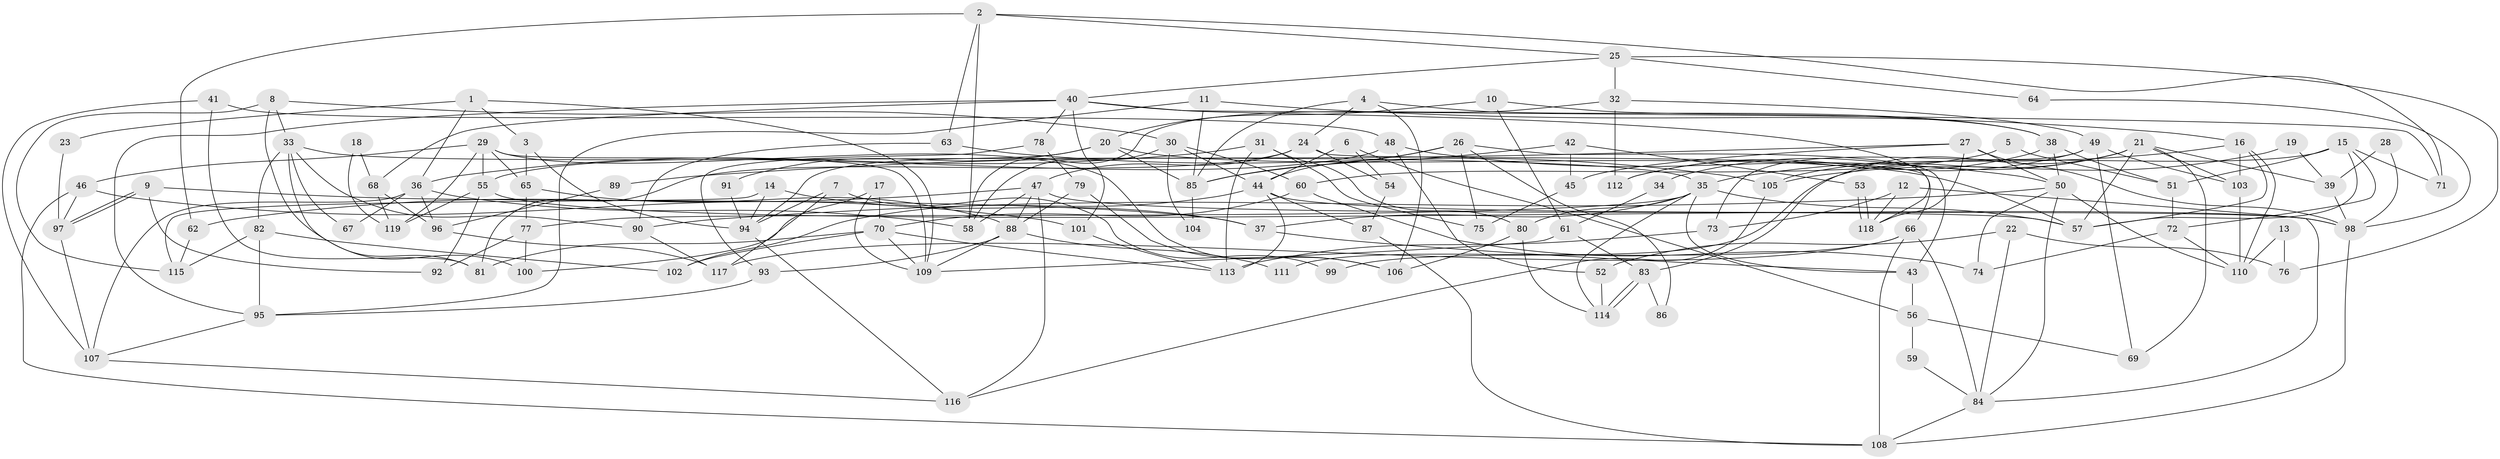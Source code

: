 // coarse degree distribution, {4: 0.1794871794871795, 5: 0.1282051282051282, 3: 0.23076923076923078, 6: 0.14102564102564102, 2: 0.11538461538461539, 8: 0.038461538461538464, 7: 0.08974358974358974, 11: 0.01282051282051282, 9: 0.05128205128205128, 10: 0.01282051282051282}
// Generated by graph-tools (version 1.1) at 2025/41/03/06/25 10:41:57]
// undirected, 119 vertices, 238 edges
graph export_dot {
graph [start="1"]
  node [color=gray90,style=filled];
  1;
  2;
  3;
  4;
  5;
  6;
  7;
  8;
  9;
  10;
  11;
  12;
  13;
  14;
  15;
  16;
  17;
  18;
  19;
  20;
  21;
  22;
  23;
  24;
  25;
  26;
  27;
  28;
  29;
  30;
  31;
  32;
  33;
  34;
  35;
  36;
  37;
  38;
  39;
  40;
  41;
  42;
  43;
  44;
  45;
  46;
  47;
  48;
  49;
  50;
  51;
  52;
  53;
  54;
  55;
  56;
  57;
  58;
  59;
  60;
  61;
  62;
  63;
  64;
  65;
  66;
  67;
  68;
  69;
  70;
  71;
  72;
  73;
  74;
  75;
  76;
  77;
  78;
  79;
  80;
  81;
  82;
  83;
  84;
  85;
  86;
  87;
  88;
  89;
  90;
  91;
  92;
  93;
  94;
  95;
  96;
  97;
  98;
  99;
  100;
  101;
  102;
  103;
  104;
  105;
  106;
  107;
  108;
  109;
  110;
  111;
  112;
  113;
  114;
  115;
  116;
  117;
  118;
  119;
  1 -- 36;
  1 -- 109;
  1 -- 3;
  1 -- 23;
  2 -- 71;
  2 -- 63;
  2 -- 25;
  2 -- 58;
  2 -- 62;
  3 -- 94;
  3 -- 65;
  4 -- 24;
  4 -- 106;
  4 -- 38;
  4 -- 85;
  5 -- 60;
  5 -- 51;
  6 -- 44;
  6 -- 54;
  6 -- 56;
  7 -- 117;
  7 -- 94;
  7 -- 99;
  8 -- 33;
  8 -- 115;
  8 -- 30;
  8 -- 100;
  9 -- 92;
  9 -- 97;
  9 -- 97;
  9 -- 37;
  10 -- 38;
  10 -- 20;
  10 -- 61;
  11 -- 95;
  11 -- 85;
  11 -- 16;
  12 -- 73;
  12 -- 118;
  12 -- 84;
  13 -- 110;
  13 -- 76;
  14 -- 37;
  14 -- 115;
  14 -- 94;
  15 -- 51;
  15 -- 57;
  15 -- 71;
  15 -- 72;
  15 -- 111;
  16 -- 57;
  16 -- 35;
  16 -- 103;
  16 -- 110;
  17 -- 70;
  17 -- 109;
  17 -- 100;
  18 -- 68;
  18 -- 119;
  19 -- 39;
  19 -- 105;
  20 -- 94;
  20 -- 85;
  20 -- 57;
  20 -- 91;
  21 -- 83;
  21 -- 69;
  21 -- 34;
  21 -- 39;
  21 -- 57;
  21 -- 103;
  21 -- 105;
  22 -- 84;
  22 -- 52;
  22 -- 76;
  23 -- 97;
  24 -- 81;
  24 -- 66;
  24 -- 47;
  24 -- 54;
  25 -- 32;
  25 -- 40;
  25 -- 64;
  25 -- 76;
  26 -- 43;
  26 -- 44;
  26 -- 75;
  26 -- 85;
  26 -- 86;
  27 -- 118;
  27 -- 98;
  27 -- 45;
  27 -- 50;
  27 -- 89;
  28 -- 39;
  28 -- 98;
  29 -- 65;
  29 -- 46;
  29 -- 55;
  29 -- 106;
  29 -- 109;
  29 -- 119;
  30 -- 58;
  30 -- 44;
  30 -- 60;
  30 -- 104;
  31 -- 80;
  31 -- 113;
  31 -- 36;
  31 -- 75;
  32 -- 49;
  32 -- 58;
  32 -- 112;
  33 -- 35;
  33 -- 82;
  33 -- 67;
  33 -- 81;
  33 -- 90;
  34 -- 61;
  35 -- 57;
  35 -- 37;
  35 -- 43;
  35 -- 77;
  35 -- 80;
  35 -- 114;
  36 -- 58;
  36 -- 67;
  36 -- 96;
  36 -- 107;
  37 -- 43;
  38 -- 50;
  38 -- 51;
  38 -- 112;
  39 -- 98;
  40 -- 78;
  40 -- 68;
  40 -- 71;
  40 -- 95;
  40 -- 101;
  40 -- 118;
  41 -- 48;
  41 -- 81;
  41 -- 107;
  42 -- 85;
  42 -- 45;
  42 -- 53;
  43 -- 56;
  44 -- 98;
  44 -- 87;
  44 -- 102;
  44 -- 113;
  45 -- 75;
  46 -- 97;
  46 -- 101;
  46 -- 108;
  47 -- 57;
  47 -- 58;
  47 -- 62;
  47 -- 88;
  47 -- 116;
  48 -- 55;
  48 -- 50;
  48 -- 52;
  49 -- 112;
  49 -- 103;
  49 -- 69;
  49 -- 73;
  50 -- 110;
  50 -- 74;
  50 -- 84;
  50 -- 90;
  51 -- 72;
  52 -- 114;
  53 -- 118;
  53 -- 118;
  54 -- 87;
  55 -- 119;
  55 -- 92;
  55 -- 98;
  56 -- 59;
  56 -- 69;
  59 -- 84;
  60 -- 74;
  60 -- 70;
  61 -- 109;
  61 -- 83;
  62 -- 115;
  63 -- 90;
  63 -- 105;
  64 -- 98;
  65 -- 77;
  65 -- 88;
  66 -- 108;
  66 -- 84;
  66 -- 99;
  66 -- 117;
  68 -- 96;
  68 -- 119;
  70 -- 109;
  70 -- 81;
  70 -- 102;
  70 -- 113;
  72 -- 110;
  72 -- 74;
  73 -- 113;
  77 -- 100;
  77 -- 92;
  78 -- 79;
  78 -- 93;
  79 -- 88;
  79 -- 106;
  80 -- 114;
  80 -- 106;
  82 -- 95;
  82 -- 102;
  82 -- 115;
  83 -- 114;
  83 -- 114;
  83 -- 86;
  84 -- 108;
  85 -- 104;
  87 -- 108;
  88 -- 93;
  88 -- 109;
  88 -- 111;
  89 -- 96;
  90 -- 117;
  91 -- 94;
  93 -- 95;
  94 -- 116;
  95 -- 107;
  96 -- 117;
  97 -- 107;
  98 -- 108;
  101 -- 113;
  103 -- 110;
  105 -- 116;
  107 -- 116;
}
